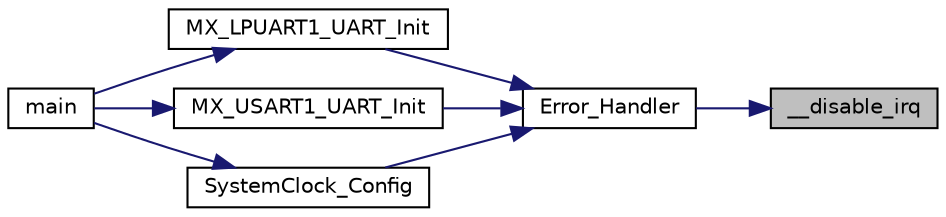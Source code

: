 digraph "__disable_irq"
{
 // LATEX_PDF_SIZE
  edge [fontname="Helvetica",fontsize="10",labelfontname="Helvetica",labelfontsize="10"];
  node [fontname="Helvetica",fontsize="10",shape=record];
  rankdir="RL";
  Node1 [label="__disable_irq",height=0.2,width=0.4,color="black", fillcolor="grey75", style="filled", fontcolor="black",tooltip="Disable IRQ Interrupts."];
  Node1 -> Node2 [dir="back",color="midnightblue",fontsize="10",style="solid",fontname="Helvetica"];
  Node2 [label="Error_Handler",height=0.2,width=0.4,color="black", fillcolor="white", style="filled",URL="$main_8cpp.html#a1730ffe1e560465665eb47d9264826f9",tooltip="This function is executed in case of error occurrence."];
  Node2 -> Node3 [dir="back",color="midnightblue",fontsize="10",style="solid",fontname="Helvetica"];
  Node3 [label="MX_LPUART1_UART_Init",height=0.2,width=0.4,color="black", fillcolor="white", style="filled",URL="$main_8c.html#a21ad298121ac0d079b93bf2c49d0fa92",tooltip="LPUART1 Initialization Function."];
  Node3 -> Node4 [dir="back",color="midnightblue",fontsize="10",style="solid",fontname="Helvetica"];
  Node4 [label="main",height=0.2,width=0.4,color="black", fillcolor="white", style="filled",URL="$main_8c.html#a840291bc02cba5474a4cb46a9b9566fe",tooltip="The application entry point."];
  Node2 -> Node5 [dir="back",color="midnightblue",fontsize="10",style="solid",fontname="Helvetica"];
  Node5 [label="MX_USART1_UART_Init",height=0.2,width=0.4,color="black", fillcolor="white", style="filled",URL="$main_8c.html#a62f4b77e20bccafe98a183771749c20c",tooltip="USART1 Initialization Function."];
  Node5 -> Node4 [dir="back",color="midnightblue",fontsize="10",style="solid",fontname="Helvetica"];
  Node2 -> Node6 [dir="back",color="midnightblue",fontsize="10",style="solid",fontname="Helvetica"];
  Node6 [label="SystemClock_Config",height=0.2,width=0.4,color="black", fillcolor="white", style="filled",URL="$main_8c.html#a70af21c671abfcc773614a9a4f63d920",tooltip="System Clock Configuration."];
  Node6 -> Node4 [dir="back",color="midnightblue",fontsize="10",style="solid",fontname="Helvetica"];
}
